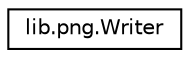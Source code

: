 digraph "Graphical Class Hierarchy"
{
  edge [fontname="Helvetica",fontsize="10",labelfontname="Helvetica",labelfontsize="10"];
  node [fontname="Helvetica",fontsize="10",shape=record];
  rankdir="LR";
  Node0 [label="lib.png.Writer",height=0.2,width=0.4,color="black", fillcolor="white", style="filled",URL="$classlib_1_1png_1_1_writer.html"];
}
